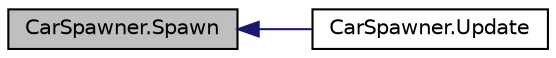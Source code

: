 digraph "CarSpawner.Spawn"
{
  edge [fontname="Helvetica",fontsize="10",labelfontname="Helvetica",labelfontsize="10"];
  node [fontname="Helvetica",fontsize="10",shape=record];
  rankdir="LR";
  Node3 [label="CarSpawner.Spawn",height=0.2,width=0.4,color="black", fillcolor="grey75", style="filled", fontcolor="black"];
  Node3 -> Node4 [dir="back",color="midnightblue",fontsize="10",style="solid",fontname="Helvetica"];
  Node4 [label="CarSpawner.Update",height=0.2,width=0.4,color="black", fillcolor="white", style="filled",URL="$class_car_spawner.html#aa2d6b00099ae901aa80e7d1d75eb9a1a"];
}
